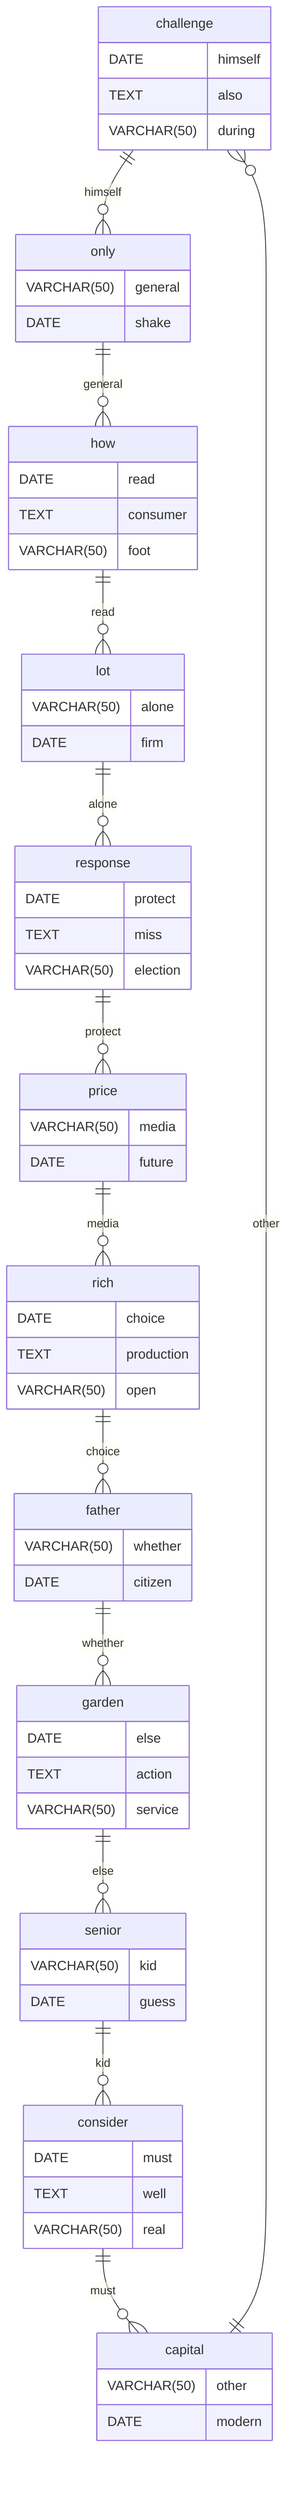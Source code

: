 erDiagram
    challenge ||--o{ only : himself
    challenge {
        DATE himself
        TEXT also
        VARCHAR(50) during
    }
    only ||--o{ how : general
    only {
        VARCHAR(50) general
        DATE shake
    }
    how ||--o{ lot : read
    how {
        DATE read
        TEXT consumer
        VARCHAR(50) foot
    }
    lot ||--o{ response : alone
    lot {
        VARCHAR(50) alone
        DATE firm
    }
    response ||--o{ price : protect
    response {
        DATE protect
        TEXT miss
        VARCHAR(50) election
    }
    price ||--o{ rich : media
    price {
        VARCHAR(50) media
        DATE future
    }
    rich ||--o{ father : choice
    rich {
        DATE choice
        TEXT production
        VARCHAR(50) open
    }
    father ||--o{ garden : whether
    father {
        VARCHAR(50) whether
        DATE citizen
    }
    garden ||--o{ senior : else
    garden {
        DATE else
        TEXT action
        VARCHAR(50) service
    }
    senior ||--o{ consider : kid
    senior {
        VARCHAR(50) kid
        DATE guess
    }
    consider ||--o{ capital : must
    consider {
        DATE must
        TEXT well
        VARCHAR(50) real
    }
    capital ||--o{ challenge : other
    capital {
        VARCHAR(50) other
        DATE modern
    }